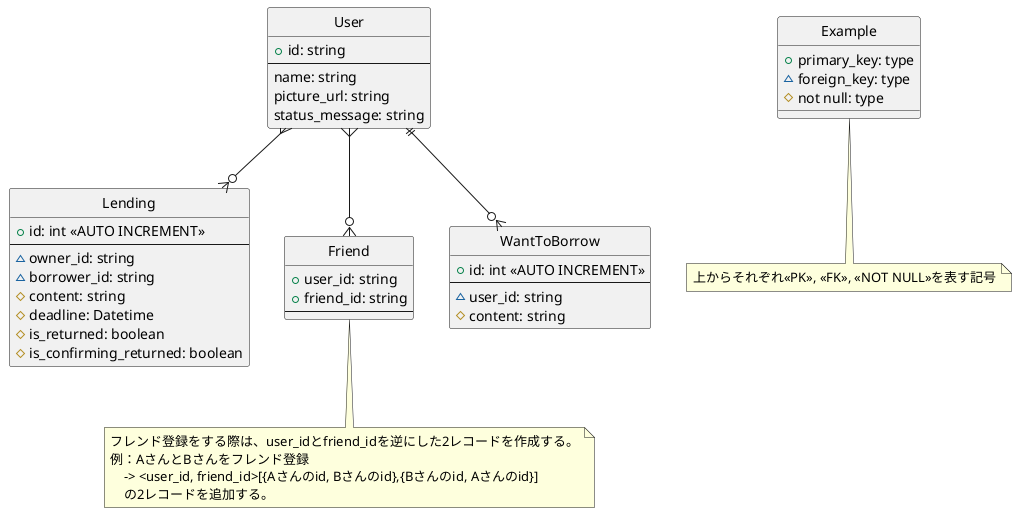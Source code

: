 @startuml er

hide circle
skinparam inetype ortho

entity User {
    +id: string
    --
    name: string
    picture_url: string
    status_message: string
}

entity Lending {
    +id: int <<AUTO INCREMENT>>
    --
    ~owner_id: string
    ~borrower_id: string
    #content: string
    #deadline: Datetime
    #is_returned: boolean
    #is_confirming_returned: boolean
}

entity Friend {
    + user_id: string
    + friend_id: string
    --
}

note bottom 
    フレンド登録をする際は、user_idとfriend_idを逆にした2レコードを作成する。
    例：AさんとBさんをフレンド登録 
        -> <user_id, friend_id>[{Aさんのid, Bさんのid},{Bさんのid, Aさんのid}]
        の2レコードを追加する。
end note

entity WantToBorrow {
    + id: int <<AUTO INCREMENT>>
    --
    ~user_id: string
    #content: string
}

User }--o{ Lending
User }--o{ Friend
User ||--o{ WantToBorrow

entity Example {
    +primary_key: type
    ~foreign_key: type
    #not null: type  
}
note bottom: 上からそれぞれ<<PK>>, <<FK>>, <<NOT NULL>>を表す記号

@enduml
